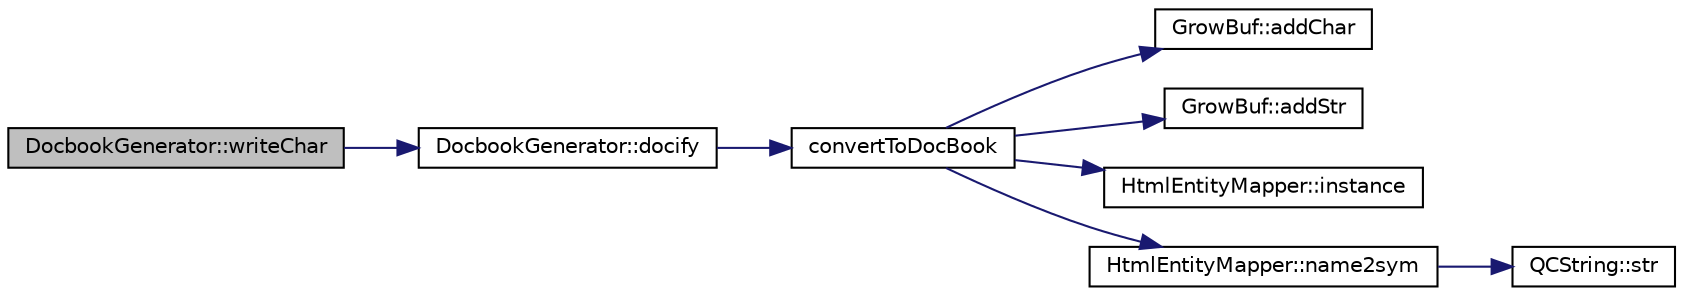 digraph "DocbookGenerator::writeChar"
{
 // LATEX_PDF_SIZE
  edge [fontname="Helvetica",fontsize="10",labelfontname="Helvetica",labelfontsize="10"];
  node [fontname="Helvetica",fontsize="10",shape=record];
  rankdir="LR";
  Node1 [label="DocbookGenerator::writeChar",height=0.2,width=0.4,color="black", fillcolor="grey75", style="filled", fontcolor="black",tooltip=" "];
  Node1 -> Node2 [color="midnightblue",fontsize="10",style="solid",fontname="Helvetica"];
  Node2 [label="DocbookGenerator::docify",height=0.2,width=0.4,color="black", fillcolor="white", style="filled",URL="$classDocbookGenerator.html#a348d537ff6349b8d223890855859013d",tooltip=" "];
  Node2 -> Node3 [color="midnightblue",fontsize="10",style="solid",fontname="Helvetica"];
  Node3 [label="convertToDocBook",height=0.2,width=0.4,color="black", fillcolor="white", style="filled",URL="$util_8cpp.html#a7c12b32b5b825c9fc989731c66ba1933",tooltip=" "];
  Node3 -> Node4 [color="midnightblue",fontsize="10",style="solid",fontname="Helvetica"];
  Node4 [label="GrowBuf::addChar",height=0.2,width=0.4,color="black", fillcolor="white", style="filled",URL="$classGrowBuf.html#a46b4677f555d2abc718f26e71a59efda",tooltip=" "];
  Node3 -> Node5 [color="midnightblue",fontsize="10",style="solid",fontname="Helvetica"];
  Node5 [label="GrowBuf::addStr",height=0.2,width=0.4,color="black", fillcolor="white", style="filled",URL="$classGrowBuf.html#a5e0ff6d9f7a7139725d77a9d669340f3",tooltip=" "];
  Node3 -> Node6 [color="midnightblue",fontsize="10",style="solid",fontname="Helvetica"];
  Node6 [label="HtmlEntityMapper::instance",height=0.2,width=0.4,color="black", fillcolor="white", style="filled",URL="$classHtmlEntityMapper.html#ae6ddba77b763691a6e3a1c9021e8d944",tooltip=" "];
  Node3 -> Node7 [color="midnightblue",fontsize="10",style="solid",fontname="Helvetica"];
  Node7 [label="HtmlEntityMapper::name2sym",height=0.2,width=0.4,color="black", fillcolor="white", style="filled",URL="$classHtmlEntityMapper.html#ae5a015b9df7e2e99420e8fe7d4adbd71",tooltip="Give code of the requested HTML entity name."];
  Node7 -> Node8 [color="midnightblue",fontsize="10",style="solid",fontname="Helvetica"];
  Node8 [label="QCString::str",height=0.2,width=0.4,color="black", fillcolor="white", style="filled",URL="$classQCString.html#a9824b07232eea418ab3b3e7dc3178eec",tooltip=" "];
}
